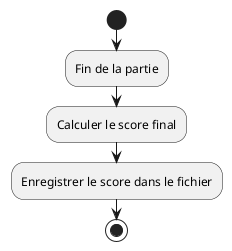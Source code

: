@startuml
|Système|
start
:Fin de la partie;
:Calculer le score final;
:Enregistrer le score dans le fichier;
stop
@enduml
